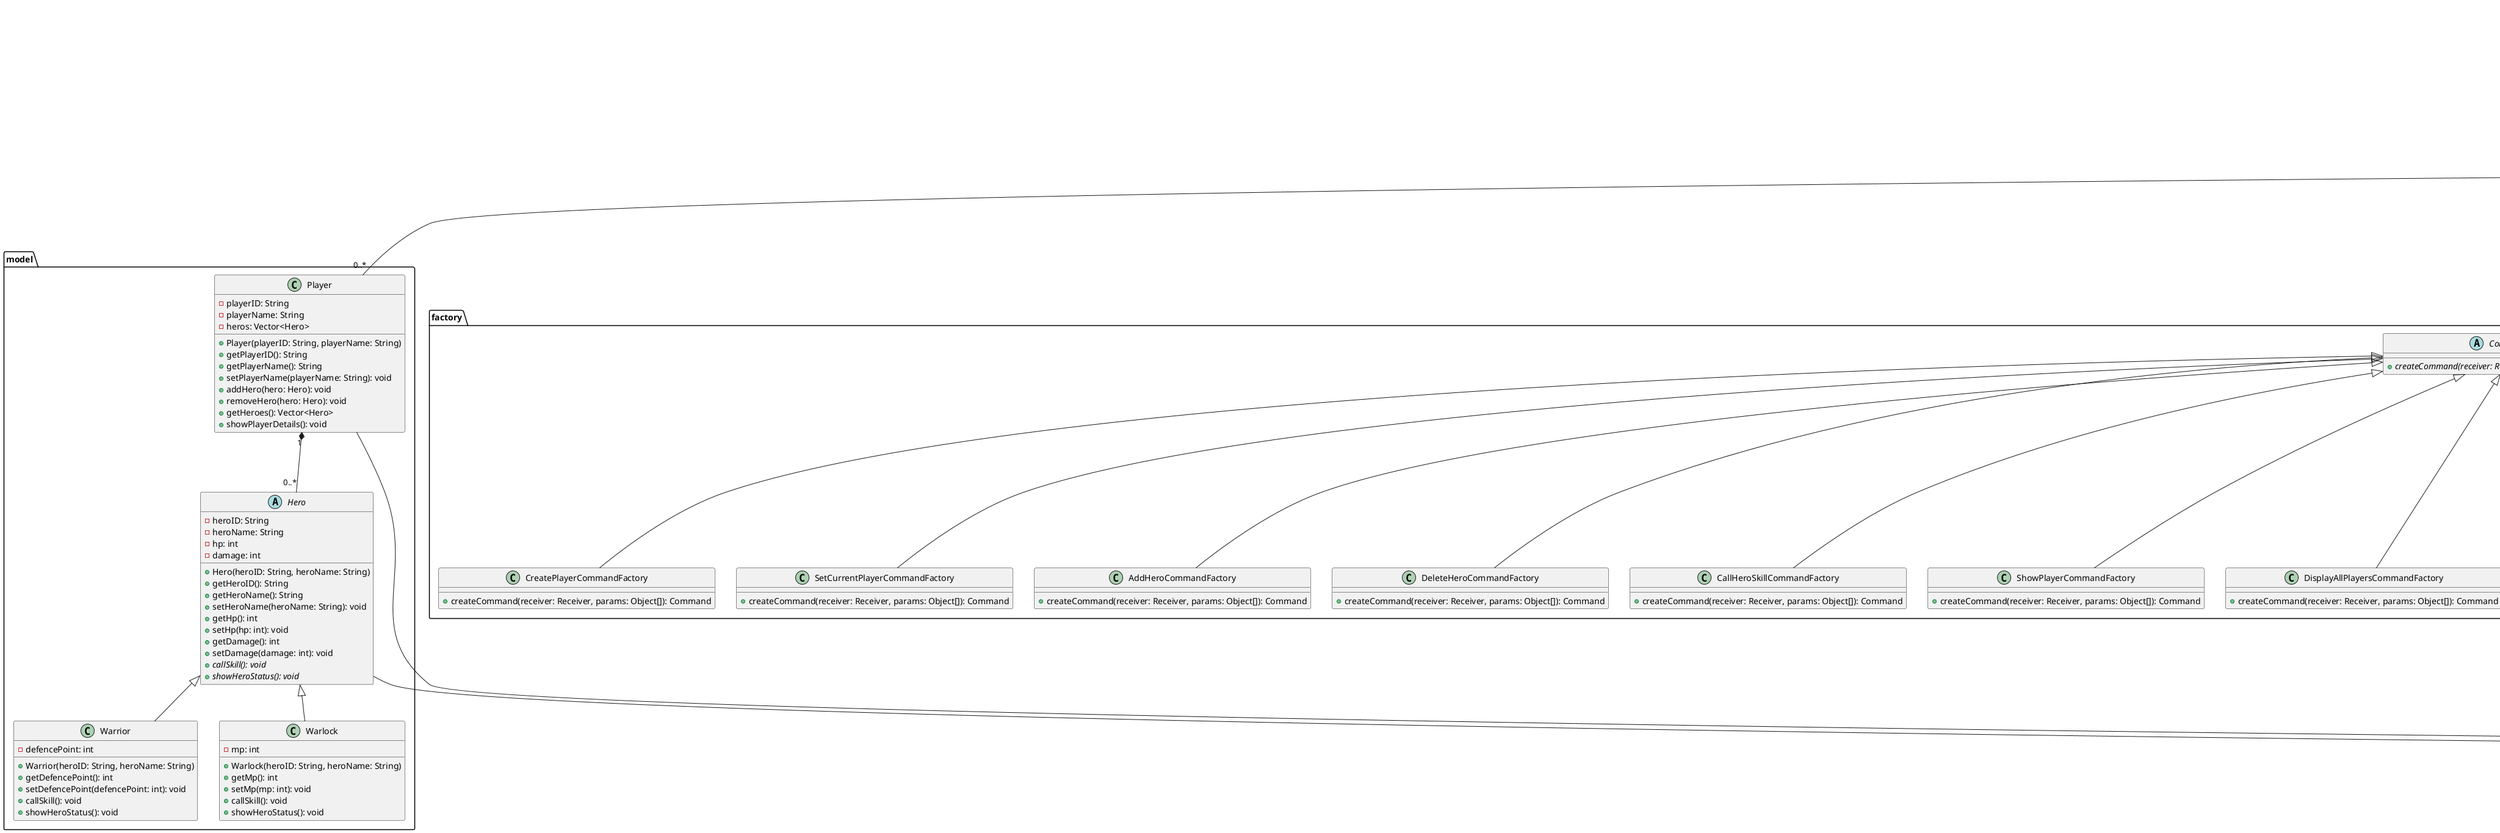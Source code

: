 @startuml

package "model" {
    ' 基礎類 - 不可修改
    abstract class Hero {
        - heroID: String
        - heroName: String
        - hp: int
        - damage: int
        + Hero(heroID: String, heroName: String)
        + getHeroID(): String
        + getHeroName(): String
        + setHeroName(heroName: String): void
        + getHp(): int
        + setHp(hp: int): void
        + getDamage(): int
        + setDamage(damage: int): void
        + {abstract} callSkill(): void
        + {abstract} showHeroStatus(): void
    }

    class Warrior {
        - defencePoint: int
        + Warrior(heroID: String, heroName: String)
        + getDefencePoint(): int
        + setDefencePoint(defencePoint: int): void
        + callSkill(): void
        + showHeroStatus(): void
    }

    class Warlock {
        - mp: int
        + Warlock(heroID: String, heroName: String)
        + getMp(): int
        + setMp(mp: int): void
        + callSkill(): void
        + showHeroStatus(): void
    }

    class Player {
        - playerID: String
        - playerName: String
        - heros: Vector<Hero>
        + Player(playerID: String, playerName: String)
        + getPlayerID(): String
        + getPlayerName(): String
        + setPlayerName(playerName: String): void
        + addHero(hero: Hero): void
        + removeHero(hero: Hero): void
        + getHeroes(): Vector<Hero>
        + showPlayerDetails(): void
    }
}

package "factory" {
    ' Hero 工廠相關
    abstract class HeroFactory {
        + {abstract} createHero(heroID: String, heroName: String): Hero
    }

    class WarriorFactory {
        + createHero(heroID: String, heroName: String): Hero
    }

    class WarlockFactory {
        + createHero(heroID: String, heroName: String): Hero
    }

    ' Command 工廠相關
    abstract class CommandFactory {
        + {abstract} createCommand(receiver: Receiver, params: Object[]): Command
    }

    class CreatePlayerCommandFactory {
        + createCommand(receiver: Receiver, params: Object[]): Command
    }

    class SetCurrentPlayerCommandFactory {
        + createCommand(receiver: Receiver, params: Object[]): Command
    }

    class AddHeroCommandFactory {
        + createCommand(receiver: Receiver, params: Object[]): Command
    }

    class DeleteHeroCommandFactory {
        + createCommand(receiver: Receiver, params: Object[]): Command
    }

    class CallHeroSkillCommandFactory {
        + createCommand(receiver: Receiver, params: Object[]): Command
    }

    class ShowPlayerCommandFactory {
        + createCommand(receiver: Receiver, params: Object[]): Command
    }

    class DisplayAllPlayersCommandFactory {
        + createCommand(receiver: Receiver, params: Object[]): Command
    }

    class ChangePlayerNameCommandFactory {
        + createCommand(receiver: Receiver, params: Object[]): Command
    }

    class UndoCommandFactory {
        + createCommand(receiver: Receiver, params: Object[]): Command
    }

    class RedoCommandFactory {
        + createCommand(receiver: Receiver, params: Object[]): Command
    }

    class ListUndoRedoCommandFactory {
        + createCommand(receiver: Receiver, params: Object[]): Command
    }

    class ExitSystemCommandFactory {
        + createCommand(receiver: Receiver, params: Object[]): Command
    }

    class SelectPlayerCommandFactory {
        + createCommand(receiver: Receiver, params: Object[]): Command
    }
}

' Factory 關係
HeroFactory <|-- WarriorFactory
HeroFactory <|-- WarlockFactory

CommandFactory <|-- CreatePlayerCommandFactory
CommandFactory <|-- SetCurrentPlayerCommandFactory
CommandFactory <|-- AddHeroCommandFactory
CommandFactory <|-- DeleteHeroCommandFactory
CommandFactory <|-- CallHeroSkillCommandFactory
CommandFactory <|-- ShowPlayerCommandFactory
CommandFactory <|-- DisplayAllPlayersCommandFactory
CommandFactory <|-- ChangePlayerNameCommandFactory
CommandFactory <|-- UndoCommandFactory
CommandFactory <|-- RedoCommandFactory
CommandFactory <|-- ListUndoRedoCommandFactory
CommandFactory <|-- ExitSystemCommandFactory
CommandFactory <|-- SelectPlayerCommandFactory

' System 關係更新
GameSystem o--> HeroFactory
GameSystem o--> CommandFactory

package "command" {
    interface Command {
        + execute(): void
        + undo(): void
    }

    class Receiver {
        - players: Map<String, Player>
        - currentPlayer: Player
        - heroFactory: HeroFactory
        
        ' 業務邏輯方法
        + createPlayer(playerID: String, playerName: String): void
        + setCurrentPlayer(playerID: String): void
        + addHero(heroType: String, heroID: String, heroName: String): void
        + deleteHero(heroID: String): void
        + callHeroSkill(heroID: String): void
        + showPlayer(): void
        + displayAllPlayers(): void
        + changePlayerName(newName: String): void
        + selectPlayer(playerID: String): void
        + listUndoRedo(): void
        + exitSystem(): void
    }

    ' 1. c = create player
    class CreatePlayerCommand {
        - receiver: Receiver
        - playerID: String
        - playerName: String
        + execute(): void
        + undo(): void
    }

    ' 2. g = set current player
    class SetCurrentPlayerCommand {
        - receiver: Receiver
        - playerID: String
        + execute(): void
        + undo(): void
    }

    ' 3. a = add hero
    class AddHeroCommand {
        - receiver: Receiver
        - heroType: String
        - heroID: String
        - heroName: String
        + execute(): void
        + undo(): void
    }

    ' 4. d = delete hero
    class DeleteHeroCommand {
        - receiver: Receiver
        - heroID: String
        + execute(): void
        + undo(): void
    }

    ' 5. m = call hero skill
    class CallHeroSkillCommand {
        - receiver: Receiver
        - heroID: String
        + execute(): void
        + undo(): void
    }

    ' 6. s = show player
    class ShowPlayerCommand {
        - receiver: Receiver
        + execute(): void
        + undo(): void
    }

    ' 7. p = display all players
    class DisplayAllPlayersCommand {
        - receiver: Receiver
        + execute(): void
        + undo(): void
    }

    ' 8. t = change player's name
    class ChangePlayerNameCommand {
        - receiver: Receiver
        - newName: String
        + execute(): void
        + undo(): void
    }

    ' 9. u = undo
    class UndoCommand {
        - receiver: Receiver
        + execute(): void
        + undo(): void
    }

    ' 10. r = redo
    class RedoCommand {
        - receiver: Receiver
        + execute(): void
        + undo(): void
    }

    ' 11. l = list undo/redo
    class ListUndoRedoCommand {
        - receiver: Receiver
        + execute(): void
        + undo(): void
    }

    ' 12. x = exit system
    class ExitSystemCommand {
        - receiver: Receiver
        + execute(): void
        + undo(): void
    }

    ' 13. Select player by ID
    class SelectPlayerCommand {
        - receiver: Receiver
        - playerID: String
        + execute(): void
        + undo(): void
    }
}

' Command 關係
Command <|.. CreatePlayerCommand
Command <|.. SetCurrentPlayerCommand
Command <|.. AddHeroCommand
Command <|.. DeleteHeroCommand
Command <|.. CallHeroSkillCommand
Command <|.. ShowPlayerCommand
Command <|.. DisplayAllPlayersCommand
Command <|.. ChangePlayerNameCommand
Command <|.. UndoCommand
Command <|.. RedoCommand
Command <|.. ListUndoRedoCommand
Command <|.. ExitSystemCommand
Command <|.. SelectPlayerCommand

CreatePlayerCommand --> Receiver
SetCurrentPlayerCommand --> Receiver
AddHeroCommand --> Receiver
DeleteHeroCommand --> Receiver
CallHeroSkillCommand --> Receiver
ShowPlayerCommand --> Receiver
DisplayAllPlayersCommand --> Receiver
ChangePlayerNameCommand --> Receiver
UndoCommand --> Receiver
RedoCommand --> Receiver
ListUndoRedoCommand --> Receiver
ExitSystemCommand --> Receiver
SelectPlayerCommand --> Receiver

package "memento" {
    class Memento {
        - state: Object
        - originator: Originator
        + Memento(Originator o)
        + restore(): void
    }

    class Originator {
        - state: Object
        + createMemento(): Memento
        + restoreFromMemento(m: Memento): void
    }

    class CareTaker {
        - mementos: List<Memento>
        + saveMemento(m: Memento): void
        + getMemento(): Memento
    }
}

package "system" {
    class GameSystem {
        - receiver: Receiver
        - commandFactory: CommandFactory
        - commandInvoker: CommandInvoker
        
        ' 系統控制方法
        + initialize(): void
        + shutdown(): void
        + executeCommand(commandType: String, params: Object[]): void
        + undoLastCommand(): void
        + redoLastCommand(): void
    }

    class CommandInvoker {
        - undoStack: Stack<Command>
        - redoStack: Stack<Command>
        - maxUndoLevels: int
        - currentCommandCount: int
        
        + executeCommand(command: Command): void
        + undo(): void
        + redo(): void
        + canUndo(): boolean
        + canRedo(): boolean
        + showHistory(): void
        + getUndoList(): List<String>
        + getRedoList(): List<String>
        + clearHistory(): void
        - validateUndoLevel(): void
        - trimHistory(): void
    }
}

' 基本關係
Hero <|-- Warrior
Hero <|-- Warlock
Player "1" *-- "0..*" Hero

' Factory 關係
HeroFactory <|-- WarriorFactory
HeroFactory <|-- WarlockFactory

' Memento 關係
CareTaker "1" o--> "0..*" Memento
Memento "1" --> "1" Originator
Hero --|> Originator
Player --|> Originator

' System 關係
GameSystem o--> HeroFactory
GameSystem "1" *-- "0..*" Player
GameSystem o--> Receiver
GameSystem o--> CommandInvoker

@enduml